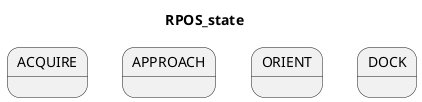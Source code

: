@startuml RPOS_state

title RPOS_state

state ACQUIRE

state APPROACH

state ORIENT

state DOCK

@enduml
